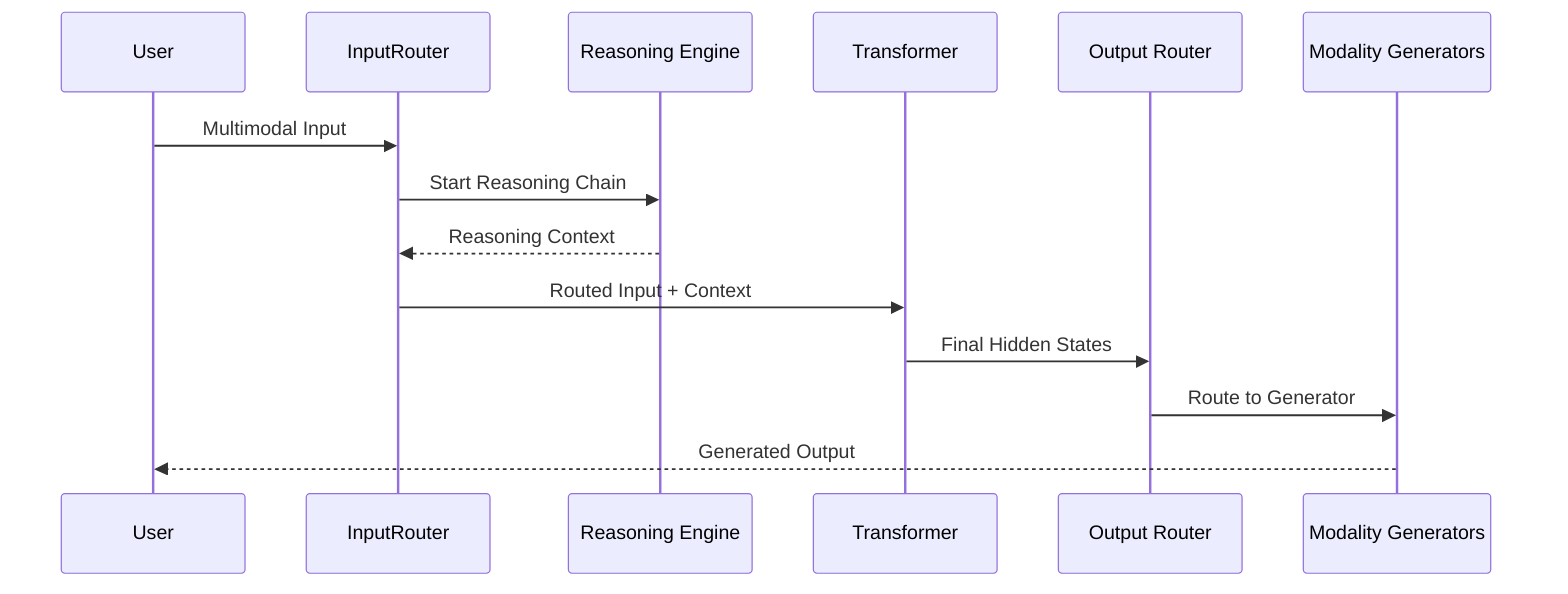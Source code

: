 sequenceDiagram
    participant User
    participant InputRouter
    participant Reasoning Engine
    participant Transformer
    participant Output Router
    participant Modality Generators

    User->>InputRouter: Multimodal Input
    InputRouter->>Reasoning Engine: Start Reasoning Chain
    Reasoning Engine-->>InputRouter: Reasoning Context
    InputRouter->>Transformer: Routed Input + Context
    Transformer->>Output Router: Final Hidden States
    Output Router->>Modality Generators: Route to Generator
    Modality Generators-->>User: Generated Output